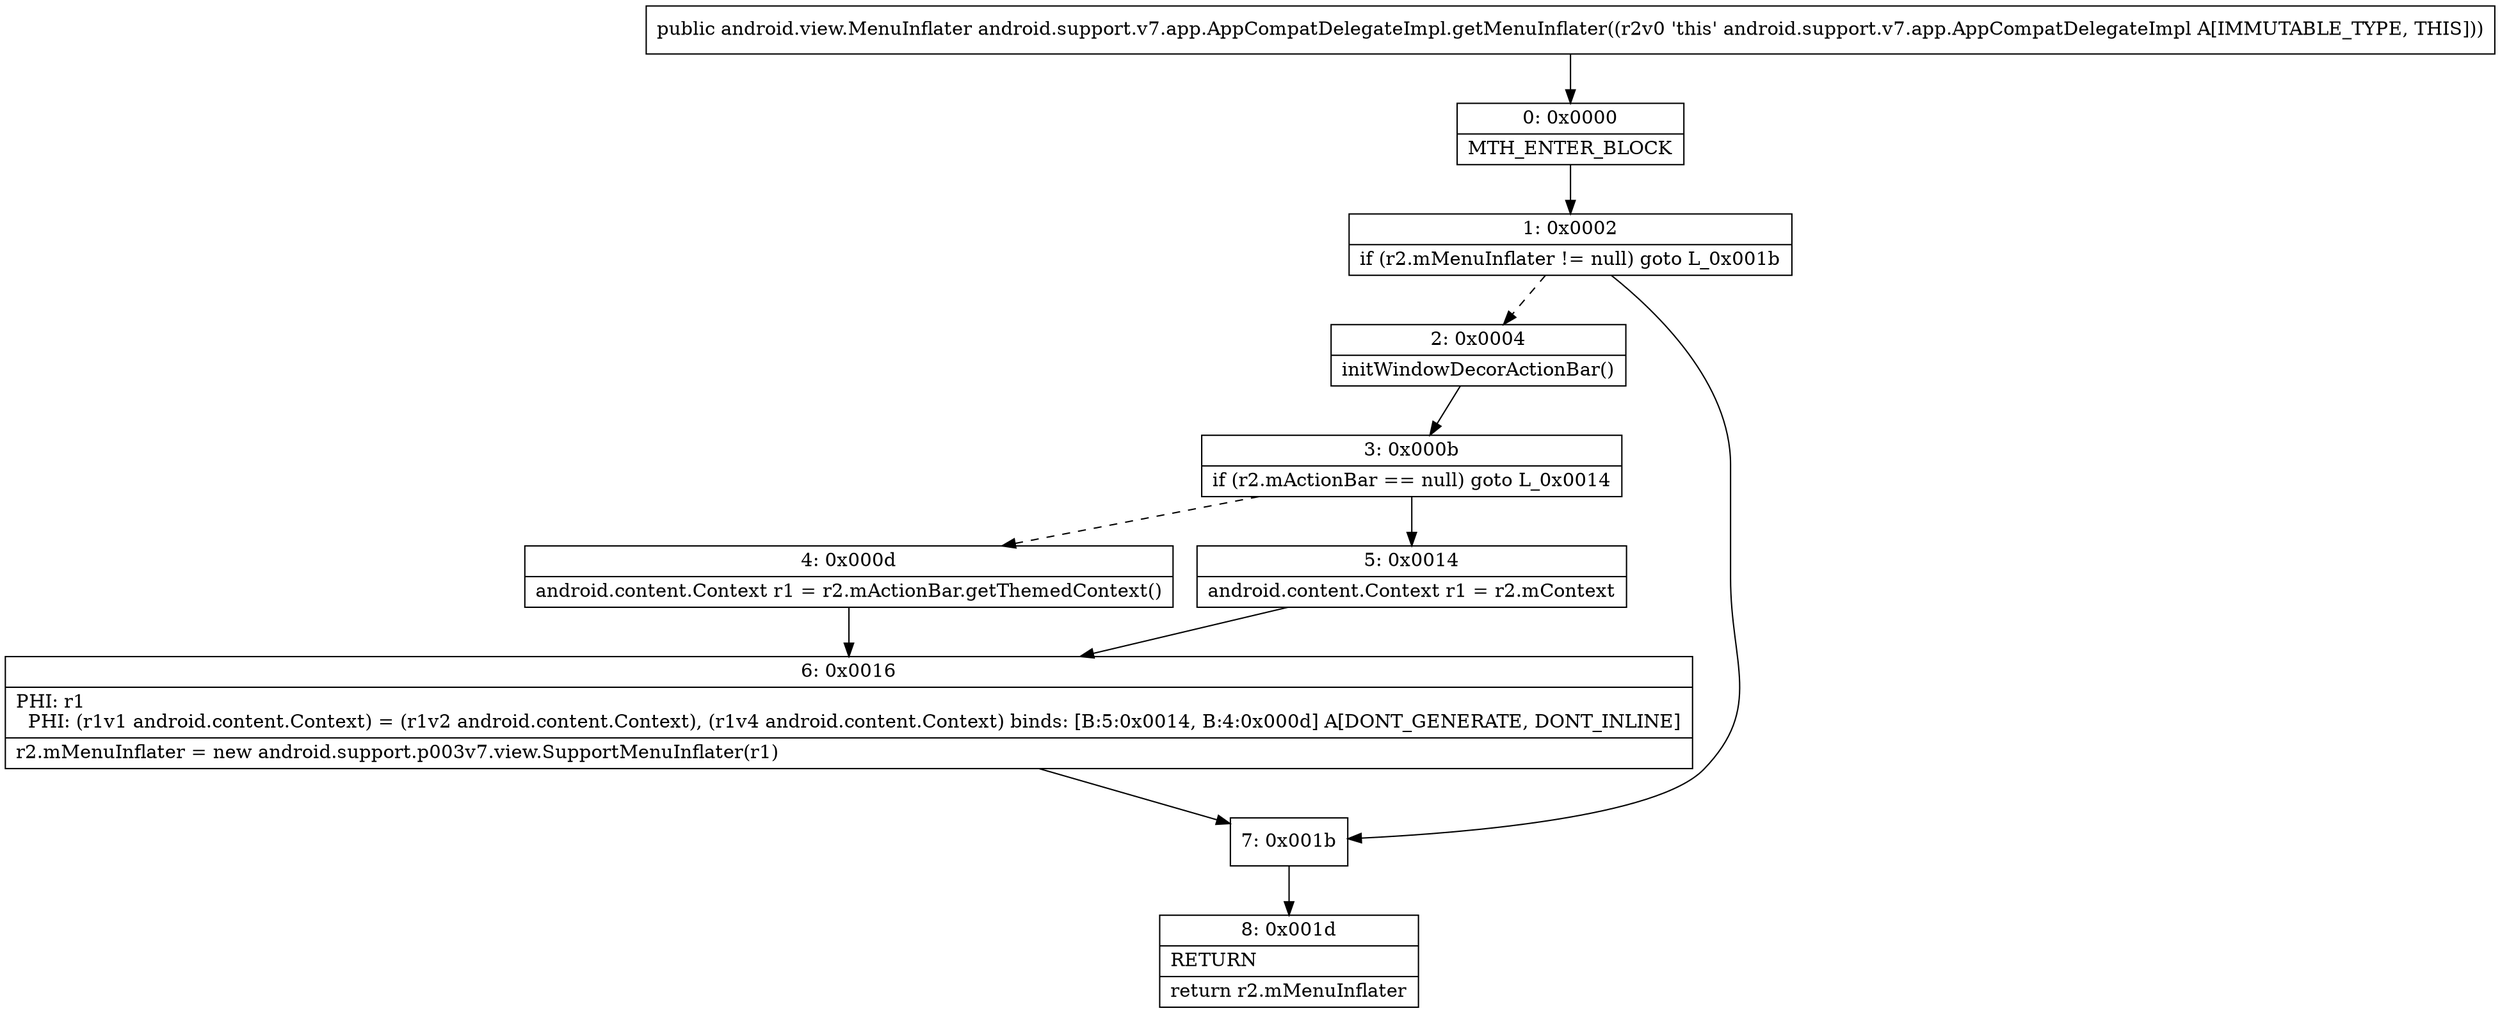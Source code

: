 digraph "CFG forandroid.support.v7.app.AppCompatDelegateImpl.getMenuInflater()Landroid\/view\/MenuInflater;" {
Node_0 [shape=record,label="{0\:\ 0x0000|MTH_ENTER_BLOCK\l}"];
Node_1 [shape=record,label="{1\:\ 0x0002|if (r2.mMenuInflater != null) goto L_0x001b\l}"];
Node_2 [shape=record,label="{2\:\ 0x0004|initWindowDecorActionBar()\l}"];
Node_3 [shape=record,label="{3\:\ 0x000b|if (r2.mActionBar == null) goto L_0x0014\l}"];
Node_4 [shape=record,label="{4\:\ 0x000d|android.content.Context r1 = r2.mActionBar.getThemedContext()\l}"];
Node_5 [shape=record,label="{5\:\ 0x0014|android.content.Context r1 = r2.mContext\l}"];
Node_6 [shape=record,label="{6\:\ 0x0016|PHI: r1 \l  PHI: (r1v1 android.content.Context) = (r1v2 android.content.Context), (r1v4 android.content.Context) binds: [B:5:0x0014, B:4:0x000d] A[DONT_GENERATE, DONT_INLINE]\l|r2.mMenuInflater = new android.support.p003v7.view.SupportMenuInflater(r1)\l}"];
Node_7 [shape=record,label="{7\:\ 0x001b}"];
Node_8 [shape=record,label="{8\:\ 0x001d|RETURN\l|return r2.mMenuInflater\l}"];
MethodNode[shape=record,label="{public android.view.MenuInflater android.support.v7.app.AppCompatDelegateImpl.getMenuInflater((r2v0 'this' android.support.v7.app.AppCompatDelegateImpl A[IMMUTABLE_TYPE, THIS])) }"];
MethodNode -> Node_0;
Node_0 -> Node_1;
Node_1 -> Node_2[style=dashed];
Node_1 -> Node_7;
Node_2 -> Node_3;
Node_3 -> Node_4[style=dashed];
Node_3 -> Node_5;
Node_4 -> Node_6;
Node_5 -> Node_6;
Node_6 -> Node_7;
Node_7 -> Node_8;
}

